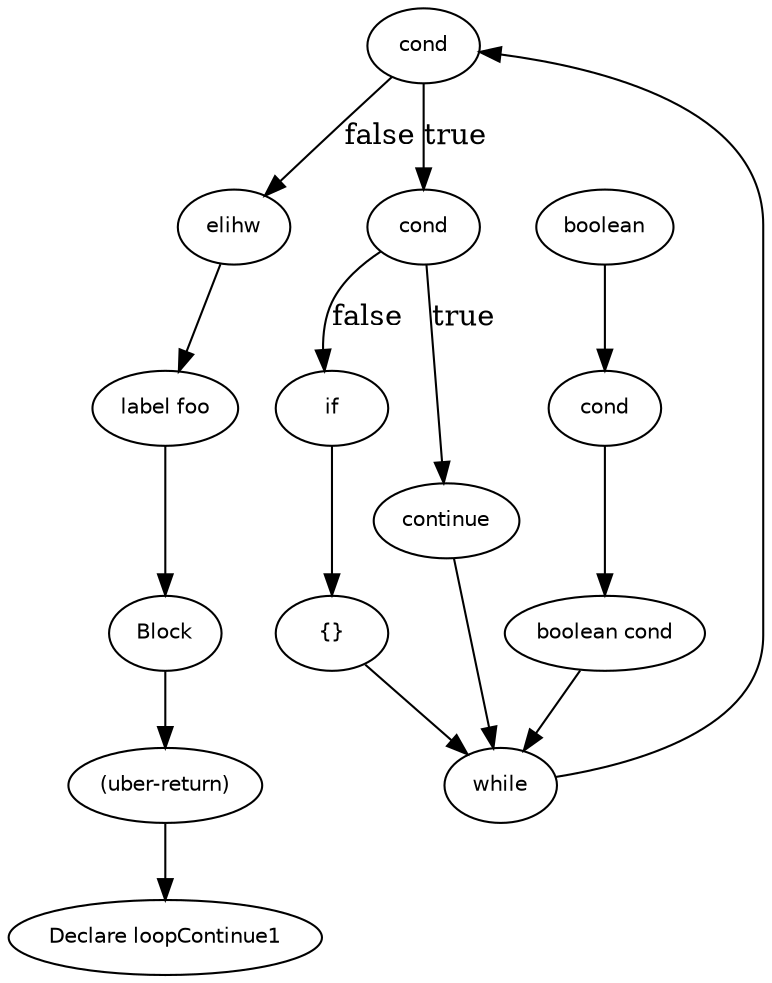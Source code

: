 digraph loopContinue1 {
  9 [
    label = elihw,
    fontname = Helvetica,
    fontsize = 10
  ];
  8 [
    label = while,
    fontname = Helvetica,
    fontsize = 10
  ];
  16 [
    label = Block,
    fontname = Helvetica,
    fontsize = 10
  ];
  6 [
    label = "label foo",
    fontname = Helvetica,
    fontsize = 10
  ];
  14 [
    label = continue,
    fontname = Helvetica,
    fontsize = 10
  ];
  5 [
    label = cond,
    fontname = Helvetica,
    fontsize = 10
  ];
  13 [
    label = cond,
    fontname = Helvetica,
    fontsize = 10
  ];
  4 [
    label = boolean,
    fontname = Helvetica,
    fontsize = 10
  ];
  12 [
    label = if,
    fontname = Helvetica,
    fontsize = 10
  ];
  3 [
    label = "boolean cond",
    fontname = Helvetica,
    fontsize = 10
  ];
  11 [
    label = "{}",
    fontname = Helvetica,
    fontsize = 10
  ];
  2 [
    label = "(uber-return)",
    fontname = Helvetica,
    fontsize = 10
  ];
  10 [
    label = cond,
    fontname = Helvetica,
    fontsize = 10
  ];
  0 [
    label = "Declare loopContinue1",
    fontname = Helvetica,
    fontsize = 10
  ];
  4 -> 5 [
    label = ""
  ];
  3 -> 8 [
    label = ""
  ];
  6 -> 16 [
    label = ""
  ];
  14 -> 8 [
    label = ""
  ];
  12 -> 11 [
    label = ""
  ];
  2 -> 0 [
    label = ""
  ];
  10 -> 13 [
    label = true
  ];
  5 -> 3 [
    label = ""
  ];
  9 -> 6 [
    label = ""
  ];
  13 -> 14 [
    label = true
  ];
  8 -> 10 [
    label = ""
  ];
  13 -> 12 [
    label = false
  ];
  16 -> 2 [
    label = ""
  ];
  10 -> 9 [
    label = false
  ];
  11 -> 8 [
    label = ""
  ];
}
